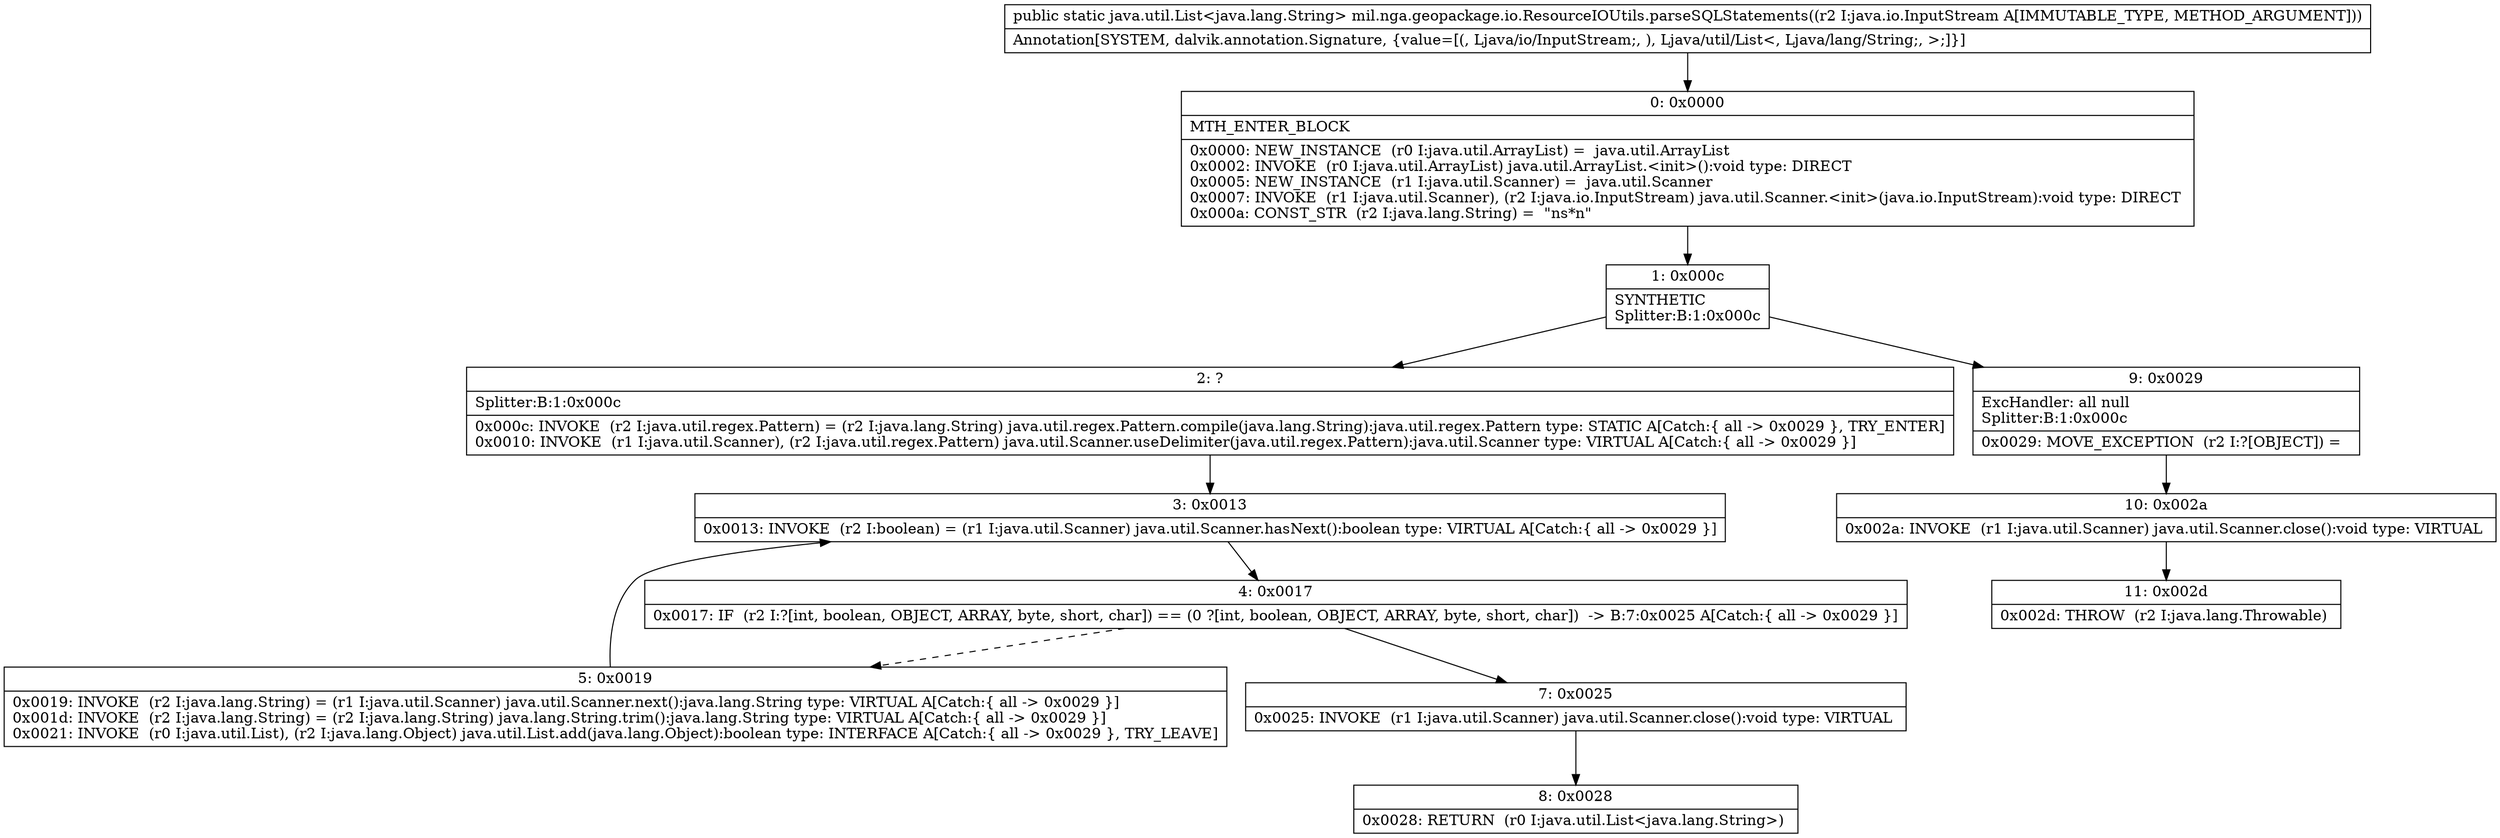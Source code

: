 digraph "CFG formil.nga.geopackage.io.ResourceIOUtils.parseSQLStatements(Ljava\/io\/InputStream;)Ljava\/util\/List;" {
Node_0 [shape=record,label="{0\:\ 0x0000|MTH_ENTER_BLOCK\l|0x0000: NEW_INSTANCE  (r0 I:java.util.ArrayList) =  java.util.ArrayList \l0x0002: INVOKE  (r0 I:java.util.ArrayList) java.util.ArrayList.\<init\>():void type: DIRECT \l0x0005: NEW_INSTANCE  (r1 I:java.util.Scanner) =  java.util.Scanner \l0x0007: INVOKE  (r1 I:java.util.Scanner), (r2 I:java.io.InputStream) java.util.Scanner.\<init\>(java.io.InputStream):void type: DIRECT \l0x000a: CONST_STR  (r2 I:java.lang.String) =  \"ns*n\" \l}"];
Node_1 [shape=record,label="{1\:\ 0x000c|SYNTHETIC\lSplitter:B:1:0x000c\l}"];
Node_2 [shape=record,label="{2\:\ ?|Splitter:B:1:0x000c\l|0x000c: INVOKE  (r2 I:java.util.regex.Pattern) = (r2 I:java.lang.String) java.util.regex.Pattern.compile(java.lang.String):java.util.regex.Pattern type: STATIC A[Catch:\{ all \-\> 0x0029 \}, TRY_ENTER]\l0x0010: INVOKE  (r1 I:java.util.Scanner), (r2 I:java.util.regex.Pattern) java.util.Scanner.useDelimiter(java.util.regex.Pattern):java.util.Scanner type: VIRTUAL A[Catch:\{ all \-\> 0x0029 \}]\l}"];
Node_3 [shape=record,label="{3\:\ 0x0013|0x0013: INVOKE  (r2 I:boolean) = (r1 I:java.util.Scanner) java.util.Scanner.hasNext():boolean type: VIRTUAL A[Catch:\{ all \-\> 0x0029 \}]\l}"];
Node_4 [shape=record,label="{4\:\ 0x0017|0x0017: IF  (r2 I:?[int, boolean, OBJECT, ARRAY, byte, short, char]) == (0 ?[int, boolean, OBJECT, ARRAY, byte, short, char])  \-\> B:7:0x0025 A[Catch:\{ all \-\> 0x0029 \}]\l}"];
Node_5 [shape=record,label="{5\:\ 0x0019|0x0019: INVOKE  (r2 I:java.lang.String) = (r1 I:java.util.Scanner) java.util.Scanner.next():java.lang.String type: VIRTUAL A[Catch:\{ all \-\> 0x0029 \}]\l0x001d: INVOKE  (r2 I:java.lang.String) = (r2 I:java.lang.String) java.lang.String.trim():java.lang.String type: VIRTUAL A[Catch:\{ all \-\> 0x0029 \}]\l0x0021: INVOKE  (r0 I:java.util.List), (r2 I:java.lang.Object) java.util.List.add(java.lang.Object):boolean type: INTERFACE A[Catch:\{ all \-\> 0x0029 \}, TRY_LEAVE]\l}"];
Node_7 [shape=record,label="{7\:\ 0x0025|0x0025: INVOKE  (r1 I:java.util.Scanner) java.util.Scanner.close():void type: VIRTUAL \l}"];
Node_8 [shape=record,label="{8\:\ 0x0028|0x0028: RETURN  (r0 I:java.util.List\<java.lang.String\>) \l}"];
Node_9 [shape=record,label="{9\:\ 0x0029|ExcHandler: all null\lSplitter:B:1:0x000c\l|0x0029: MOVE_EXCEPTION  (r2 I:?[OBJECT]) =  \l}"];
Node_10 [shape=record,label="{10\:\ 0x002a|0x002a: INVOKE  (r1 I:java.util.Scanner) java.util.Scanner.close():void type: VIRTUAL \l}"];
Node_11 [shape=record,label="{11\:\ 0x002d|0x002d: THROW  (r2 I:java.lang.Throwable) \l}"];
MethodNode[shape=record,label="{public static java.util.List\<java.lang.String\> mil.nga.geopackage.io.ResourceIOUtils.parseSQLStatements((r2 I:java.io.InputStream A[IMMUTABLE_TYPE, METHOD_ARGUMENT]))  | Annotation[SYSTEM, dalvik.annotation.Signature, \{value=[(, Ljava\/io\/InputStream;, ), Ljava\/util\/List\<, Ljava\/lang\/String;, \>;]\}]\l}"];
MethodNode -> Node_0;
Node_0 -> Node_1;
Node_1 -> Node_2;
Node_1 -> Node_9;
Node_2 -> Node_3;
Node_3 -> Node_4;
Node_4 -> Node_5[style=dashed];
Node_4 -> Node_7;
Node_5 -> Node_3;
Node_7 -> Node_8;
Node_9 -> Node_10;
Node_10 -> Node_11;
}

